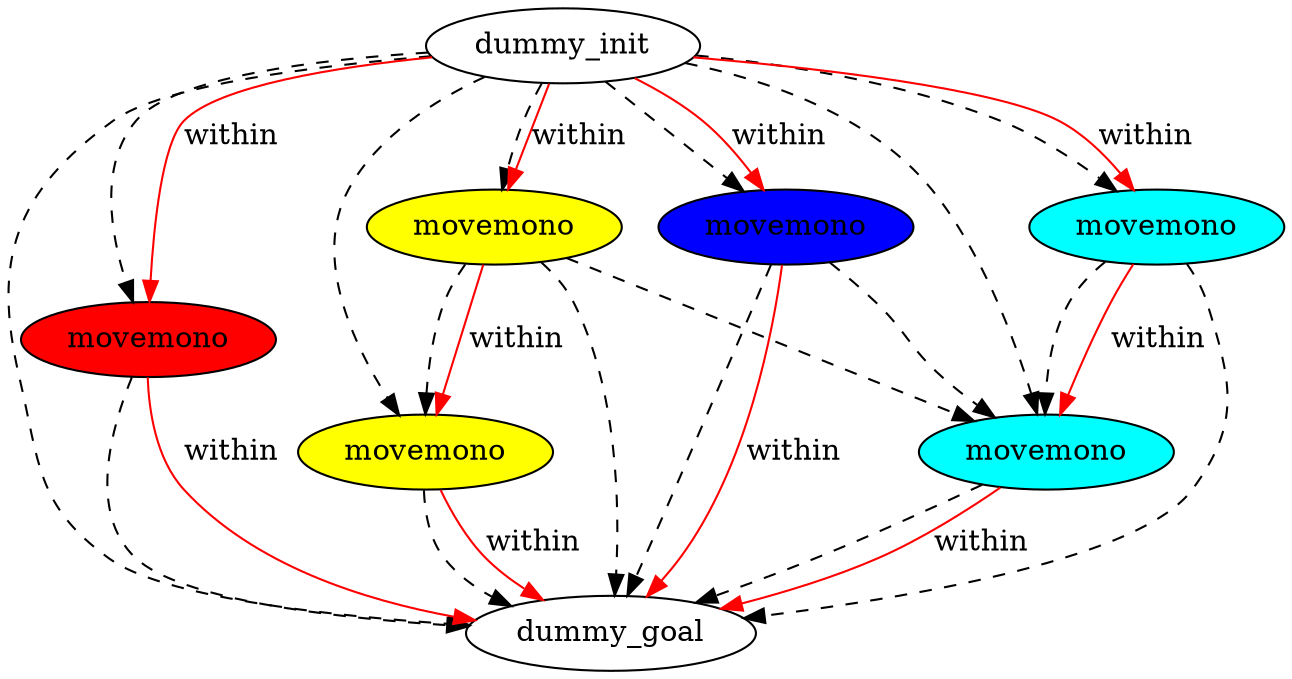 digraph {
	"5aae6047-8cb3-d169-d3c6-40bb943a12cf" [label=dummy_init fillcolor=white style=filled]
	"76f81140-e860-1ed6-d8ce-4235d1bfa7e1" [label=dummy_goal fillcolor=white style=filled]
	"114f7a6f-65e1-fe41-79eb-ab08b3973dd6" [label=movemono fillcolor=red style=filled]
	"7d7d38e4-02ce-85f6-a829-85c5d1514c1d" [label=movemono fillcolor=yellow style=filled]
	"c9863126-db4e-e595-045b-16d65a46d30e" [label=movemono fillcolor=yellow style=filled]
	"a4d41e7e-1e0a-d653-ff20-8ad06cdc432e" [label=movemono fillcolor=blue style=filled]
	"d5e88470-9e44-4f81-b5f2-1482842f0d95" [label=movemono fillcolor=cyan style=filled]
	"fb537ad6-37fe-827c-351b-0733b7f2ef29" [label=movemono fillcolor=cyan style=filled]
	"d5e88470-9e44-4f81-b5f2-1482842f0d95" -> "76f81140-e860-1ed6-d8ce-4235d1bfa7e1" [color=black style=dashed]
	"5aae6047-8cb3-d169-d3c6-40bb943a12cf" -> "d5e88470-9e44-4f81-b5f2-1482842f0d95" [color=black style=dashed]
	"a4d41e7e-1e0a-d653-ff20-8ad06cdc432e" -> "d5e88470-9e44-4f81-b5f2-1482842f0d95" [color=black style=dashed]
	"5aae6047-8cb3-d169-d3c6-40bb943a12cf" -> "76f81140-e860-1ed6-d8ce-4235d1bfa7e1" [color=black style=dashed]
	"5aae6047-8cb3-d169-d3c6-40bb943a12cf" -> "a4d41e7e-1e0a-d653-ff20-8ad06cdc432e" [color=black style=dashed]
	"a4d41e7e-1e0a-d653-ff20-8ad06cdc432e" -> "76f81140-e860-1ed6-d8ce-4235d1bfa7e1" [color=black style=dashed]
	"5aae6047-8cb3-d169-d3c6-40bb943a12cf" -> "7d7d38e4-02ce-85f6-a829-85c5d1514c1d" [color=black style=dashed]
	"7d7d38e4-02ce-85f6-a829-85c5d1514c1d" -> "76f81140-e860-1ed6-d8ce-4235d1bfa7e1" [color=black style=dashed]
	"c9863126-db4e-e595-045b-16d65a46d30e" -> "7d7d38e4-02ce-85f6-a829-85c5d1514c1d" [color=black style=dashed]
	"c9863126-db4e-e595-045b-16d65a46d30e" -> "76f81140-e860-1ed6-d8ce-4235d1bfa7e1" [color=black style=dashed]
	"5aae6047-8cb3-d169-d3c6-40bb943a12cf" -> "c9863126-db4e-e595-045b-16d65a46d30e" [color=black style=dashed]
	"5aae6047-8cb3-d169-d3c6-40bb943a12cf" -> "fb537ad6-37fe-827c-351b-0733b7f2ef29" [color=black style=dashed]
	"fb537ad6-37fe-827c-351b-0733b7f2ef29" -> "76f81140-e860-1ed6-d8ce-4235d1bfa7e1" [color=black style=dashed]
	"fb537ad6-37fe-827c-351b-0733b7f2ef29" -> "d5e88470-9e44-4f81-b5f2-1482842f0d95" [color=black style=dashed]
	"c9863126-db4e-e595-045b-16d65a46d30e" -> "d5e88470-9e44-4f81-b5f2-1482842f0d95" [color=black style=dashed]
	"114f7a6f-65e1-fe41-79eb-ab08b3973dd6" -> "76f81140-e860-1ed6-d8ce-4235d1bfa7e1" [color=black style=dashed]
	"5aae6047-8cb3-d169-d3c6-40bb943a12cf" -> "114f7a6f-65e1-fe41-79eb-ab08b3973dd6" [color=black style=dashed]
	"5aae6047-8cb3-d169-d3c6-40bb943a12cf" -> "c9863126-db4e-e595-045b-16d65a46d30e" [label=within color=red]
	"114f7a6f-65e1-fe41-79eb-ab08b3973dd6" -> "76f81140-e860-1ed6-d8ce-4235d1bfa7e1" [label=within color=red]
	"7d7d38e4-02ce-85f6-a829-85c5d1514c1d" -> "76f81140-e860-1ed6-d8ce-4235d1bfa7e1" [label=within color=red]
	"a4d41e7e-1e0a-d653-ff20-8ad06cdc432e" -> "76f81140-e860-1ed6-d8ce-4235d1bfa7e1" [label=within color=red]
	"5aae6047-8cb3-d169-d3c6-40bb943a12cf" -> "114f7a6f-65e1-fe41-79eb-ab08b3973dd6" [label=within color=red]
	"c9863126-db4e-e595-045b-16d65a46d30e" -> "7d7d38e4-02ce-85f6-a829-85c5d1514c1d" [label=within color=red]
	"5aae6047-8cb3-d169-d3c6-40bb943a12cf" -> "a4d41e7e-1e0a-d653-ff20-8ad06cdc432e" [label=within color=red]
	"5aae6047-8cb3-d169-d3c6-40bb943a12cf" -> "fb537ad6-37fe-827c-351b-0733b7f2ef29" [label=within color=red]
	"fb537ad6-37fe-827c-351b-0733b7f2ef29" -> "d5e88470-9e44-4f81-b5f2-1482842f0d95" [label=within color=red]
	"d5e88470-9e44-4f81-b5f2-1482842f0d95" -> "76f81140-e860-1ed6-d8ce-4235d1bfa7e1" [label=within color=red]
}
